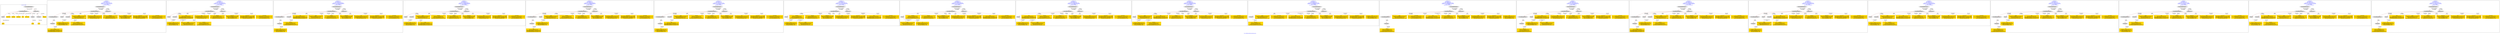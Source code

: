 digraph n0 {
fontcolor="blue"
remincross="true"
label="s14-s-california-african-american.json"
subgraph cluster_0 {
label="1-correct model"
n2[style="filled",color="white",fillcolor="lightgray",label="CulturalHeritageObject1"];
n3[style="filled",color="white",fillcolor="lightgray",label="Person1"];
n4[shape="plaintext",style="filled",fillcolor="gold",label="dimensions"];
n5[shape="plaintext",style="filled",fillcolor="gold",label="technique"];
n6[shape="plaintext",style="filled",fillcolor="gold",label="provenance"];
n7[shape="plaintext",style="filled",fillcolor="gold",label="title"];
n8[shape="plaintext",style="filled",fillcolor="gold",label="accessionId"];
n9[style="filled",color="white",fillcolor="lightgray",label="Concept1"];
n10[style="filled",color="white",fillcolor="lightgray",label="Document1"];
n11[shape="plaintext",style="filled",fillcolor="gold",label="artist"];
n12[style="filled",color="white",fillcolor="lightgray",label="EuropeanaAggregation1"];
n13[style="filled",color="white",fillcolor="lightgray",label="WebResource1"];
n14[shape="plaintext",style="filled",fillcolor="gold",label="imageUrl"];
n15[shape="plaintext",style="filled",fillcolor="gold",label="type"];
n16[shape="plaintext",style="filled",fillcolor="gold",label="url"];
}
subgraph cluster_1 {
label="candidate 0\nlink coherence:1.0\nnode coherence:1.0\nconfidence:0.5793728178472578\nmapping score:0.60053168002316\ncost:14.99991\n-precision:0.47-recall:0.5"
n18[style="filled",color="white",fillcolor="lightgray",label="CulturalHeritageObject1"];
n19[style="filled",color="white",fillcolor="lightgray",label="CulturalHeritageObject2"];
n20[style="filled",color="white",fillcolor="lightgray",label="Person1"];
n21[style="filled",color="white",fillcolor="lightgray",label="Document1"];
n22[style="filled",color="white",fillcolor="lightgray",label="Document2"];
n23[style="filled",color="white",fillcolor="lightgray",label="EuropeanaAggregation1"];
n24[style="filled",color="white",fillcolor="lightgray",label="WebResource1"];
n25[shape="plaintext",style="filled",fillcolor="gold",label="type\n[Document,classLink,0.35]\n[CulturalHeritageObject,rightsHolder,0.31]\n[CulturalHeritageObject,provenance,0.219]\n[CulturalHeritageObject,description,0.12]"];
n26[shape="plaintext",style="filled",fillcolor="gold",label="artist\n[CulturalHeritageObject,provenance,0.33]\n[Person,nameOfThePerson,0.314]\n[Document,classLink,0.191]\n[CulturalHeritageObject,description,0.165]"];
n27[shape="plaintext",style="filled",fillcolor="gold",label="url\n[WebResource,classLink,0.45]\n[CulturalHeritageObject,extent,0.307]\n[Person,dateOfBirth,0.134]\n[Document,classLink,0.108]"];
n28[shape="plaintext",style="filled",fillcolor="gold",label="title\n[CulturalHeritageObject,description,0.415]\n[CulturalHeritageObject,title,0.251]\n[CulturalHeritageObject,provenance,0.19]\n[Document,classLink,0.144]"];
n29[shape="plaintext",style="filled",fillcolor="gold",label="technique\n[CulturalHeritageObject,medium,0.791]\n[Concept,prefLabel,0.101]\n[CulturalHeritageObject,description,0.087]\n[WebResource,classLink,0.021]"];
n30[shape="plaintext",style="filled",fillcolor="gold",label="dimensions\n[CulturalHeritageObject,extent,0.888]\n[Person,nameOfThePerson,0.06]\n[Person,dateOfBirth,0.028]\n[Person,dateOfDeath,0.024]"];
n31[shape="plaintext",style="filled",fillcolor="gold",label="accessionId\n[WebResource,classLink,0.957]\n[CulturalHeritageObject,accessionNumber,0.038]\n[Document,classLink,0.004]\n[Person,nameOfThePerson,0.002]"];
n32[shape="plaintext",style="filled",fillcolor="gold",label="provenance\n[CulturalHeritageObject,provenance,0.869]\n[CulturalHeritageObject,description,0.073]\n[CulturalHeritageObject,rightsHolder,0.034]\n[Document,classLink,0.024]"];
n33[shape="plaintext",style="filled",fillcolor="gold",label="imageUrl\n[WebResource,classLink,0.511]\n[Document,classLink,0.481]\n[Person,nameOfThePerson,0.004]\n[CulturalHeritageObject,description,0.004]"];
}
subgraph cluster_2 {
label="candidate 1\nlink coherence:1.0\nnode coherence:1.0\nconfidence:0.563072820407967\nmapping score:0.6136168660619149\ncost:12.99992\n-precision:0.62-recall:0.57"
n35[style="filled",color="white",fillcolor="lightgray",label="CulturalHeritageObject1"];
n36[style="filled",color="white",fillcolor="lightgray",label="Person1"];
n37[style="filled",color="white",fillcolor="lightgray",label="Document1"];
n38[style="filled",color="white",fillcolor="lightgray",label="EuropeanaAggregation1"];
n39[style="filled",color="white",fillcolor="lightgray",label="WebResource1"];
n40[shape="plaintext",style="filled",fillcolor="gold",label="type\n[Document,classLink,0.35]\n[CulturalHeritageObject,rightsHolder,0.31]\n[CulturalHeritageObject,provenance,0.219]\n[CulturalHeritageObject,description,0.12]"];
n41[shape="plaintext",style="filled",fillcolor="gold",label="url\n[WebResource,classLink,0.45]\n[CulturalHeritageObject,extent,0.307]\n[Person,dateOfBirth,0.134]\n[Document,classLink,0.108]"];
n42[shape="plaintext",style="filled",fillcolor="gold",label="title\n[CulturalHeritageObject,description,0.415]\n[CulturalHeritageObject,title,0.251]\n[CulturalHeritageObject,provenance,0.19]\n[Document,classLink,0.144]"];
n43[shape="plaintext",style="filled",fillcolor="gold",label="technique\n[CulturalHeritageObject,medium,0.791]\n[Concept,prefLabel,0.101]\n[CulturalHeritageObject,description,0.087]\n[WebResource,classLink,0.021]"];
n44[shape="plaintext",style="filled",fillcolor="gold",label="dimensions\n[CulturalHeritageObject,extent,0.888]\n[Person,nameOfThePerson,0.06]\n[Person,dateOfBirth,0.028]\n[Person,dateOfDeath,0.024]"];
n45[shape="plaintext",style="filled",fillcolor="gold",label="artist\n[CulturalHeritageObject,provenance,0.33]\n[Person,nameOfThePerson,0.314]\n[Document,classLink,0.191]\n[CulturalHeritageObject,description,0.165]"];
n46[shape="plaintext",style="filled",fillcolor="gold",label="accessionId\n[WebResource,classLink,0.957]\n[CulturalHeritageObject,accessionNumber,0.038]\n[Document,classLink,0.004]\n[Person,nameOfThePerson,0.002]"];
n47[shape="plaintext",style="filled",fillcolor="gold",label="provenance\n[CulturalHeritageObject,provenance,0.869]\n[CulturalHeritageObject,description,0.073]\n[CulturalHeritageObject,rightsHolder,0.034]\n[Document,classLink,0.024]"];
n48[shape="plaintext",style="filled",fillcolor="gold",label="imageUrl\n[WebResource,classLink,0.511]\n[Document,classLink,0.481]\n[Person,nameOfThePerson,0.004]\n[CulturalHeritageObject,description,0.004]"];
}
subgraph cluster_3 {
label="candidate 10\nlink coherence:1.0\nnode coherence:1.0\nconfidence:0.5253932238286853\nmapping score:0.6010570005354876\ncost:13.99995\n-precision:0.5-recall:0.5"
n50[style="filled",color="white",fillcolor="lightgray",label="CulturalHeritageObject1"];
n51[style="filled",color="white",fillcolor="lightgray",label="CulturalHeritageObject2"];
n52[style="filled",color="white",fillcolor="lightgray",label="Document1"];
n53[style="filled",color="white",fillcolor="lightgray",label="Document2"];
n54[style="filled",color="white",fillcolor="lightgray",label="EuropeanaAggregation1"];
n55[style="filled",color="white",fillcolor="lightgray",label="WebResource1"];
n56[shape="plaintext",style="filled",fillcolor="gold",label="url\n[WebResource,classLink,0.45]\n[CulturalHeritageObject,extent,0.307]\n[Person,dateOfBirth,0.134]\n[Document,classLink,0.108]"];
n57[shape="plaintext",style="filled",fillcolor="gold",label="type\n[Document,classLink,0.35]\n[CulturalHeritageObject,rightsHolder,0.31]\n[CulturalHeritageObject,provenance,0.219]\n[CulturalHeritageObject,description,0.12]"];
n58[shape="plaintext",style="filled",fillcolor="gold",label="artist\n[CulturalHeritageObject,provenance,0.33]\n[Person,nameOfThePerson,0.314]\n[Document,classLink,0.191]\n[CulturalHeritageObject,description,0.165]"];
n59[shape="plaintext",style="filled",fillcolor="gold",label="technique\n[CulturalHeritageObject,medium,0.791]\n[Concept,prefLabel,0.101]\n[CulturalHeritageObject,description,0.087]\n[WebResource,classLink,0.021]"];
n60[shape="plaintext",style="filled",fillcolor="gold",label="dimensions\n[CulturalHeritageObject,extent,0.888]\n[Person,nameOfThePerson,0.06]\n[Person,dateOfBirth,0.028]\n[Person,dateOfDeath,0.024]"];
n61[shape="plaintext",style="filled",fillcolor="gold",label="title\n[CulturalHeritageObject,description,0.415]\n[CulturalHeritageObject,title,0.251]\n[CulturalHeritageObject,provenance,0.19]\n[Document,classLink,0.144]"];
n62[shape="plaintext",style="filled",fillcolor="gold",label="accessionId\n[WebResource,classLink,0.957]\n[CulturalHeritageObject,accessionNumber,0.038]\n[Document,classLink,0.004]\n[Person,nameOfThePerson,0.002]"];
n63[shape="plaintext",style="filled",fillcolor="gold",label="provenance\n[CulturalHeritageObject,provenance,0.869]\n[CulturalHeritageObject,description,0.073]\n[CulturalHeritageObject,rightsHolder,0.034]\n[Document,classLink,0.024]"];
n64[shape="plaintext",style="filled",fillcolor="gold",label="imageUrl\n[WebResource,classLink,0.511]\n[Document,classLink,0.481]\n[Person,nameOfThePerson,0.004]\n[CulturalHeritageObject,description,0.004]"];
}
subgraph cluster_4 {
label="candidate 11\nlink coherence:1.0\nnode coherence:1.0\nconfidence:0.5080684319384373\nmapping score:0.595282069905405\ncost:12.99992\n-precision:0.62-recall:0.57"
n66[style="filled",color="white",fillcolor="lightgray",label="CulturalHeritageObject1"];
n67[style="filled",color="white",fillcolor="lightgray",label="Person1"];
n68[style="filled",color="white",fillcolor="lightgray",label="Document1"];
n69[style="filled",color="white",fillcolor="lightgray",label="EuropeanaAggregation1"];
n70[style="filled",color="white",fillcolor="lightgray",label="WebResource1"];
n71[shape="plaintext",style="filled",fillcolor="gold",label="artist\n[CulturalHeritageObject,provenance,0.33]\n[Person,nameOfThePerson,0.314]\n[Document,classLink,0.191]\n[CulturalHeritageObject,description,0.165]"];
n72[shape="plaintext",style="filled",fillcolor="gold",label="url\n[WebResource,classLink,0.45]\n[CulturalHeritageObject,extent,0.307]\n[Person,dateOfBirth,0.134]\n[Document,classLink,0.108]"];
n73[shape="plaintext",style="filled",fillcolor="gold",label="imageUrl\n[WebResource,classLink,0.511]\n[Document,classLink,0.481]\n[Person,nameOfThePerson,0.004]\n[CulturalHeritageObject,description,0.004]"];
n74[shape="plaintext",style="filled",fillcolor="gold",label="technique\n[CulturalHeritageObject,medium,0.791]\n[Concept,prefLabel,0.101]\n[CulturalHeritageObject,description,0.087]\n[WebResource,classLink,0.021]"];
n75[shape="plaintext",style="filled",fillcolor="gold",label="dimensions\n[CulturalHeritageObject,extent,0.888]\n[Person,nameOfThePerson,0.06]\n[Person,dateOfBirth,0.028]\n[Person,dateOfDeath,0.024]"];
n76[shape="plaintext",style="filled",fillcolor="gold",label="title\n[CulturalHeritageObject,description,0.415]\n[CulturalHeritageObject,title,0.251]\n[CulturalHeritageObject,provenance,0.19]\n[Document,classLink,0.144]"];
n77[shape="plaintext",style="filled",fillcolor="gold",label="accessionId\n[WebResource,classLink,0.957]\n[CulturalHeritageObject,accessionNumber,0.038]\n[Document,classLink,0.004]\n[Person,nameOfThePerson,0.002]"];
n78[shape="plaintext",style="filled",fillcolor="gold",label="provenance\n[CulturalHeritageObject,provenance,0.869]\n[CulturalHeritageObject,description,0.073]\n[CulturalHeritageObject,rightsHolder,0.034]\n[Document,classLink,0.024]"];
n79[shape="plaintext",style="filled",fillcolor="gold",label="type\n[Document,classLink,0.35]\n[CulturalHeritageObject,rightsHolder,0.31]\n[CulturalHeritageObject,provenance,0.219]\n[CulturalHeritageObject,description,0.12]"];
}
subgraph cluster_5 {
label="candidate 12\nlink coherence:1.0\nnode coherence:1.0\nconfidence:0.5080684319384373\nmapping score:0.595282069905405\ncost:13.99991\n-precision:0.5-recall:0.5"
n81[style="filled",color="white",fillcolor="lightgray",label="CulturalHeritageObject1"];
n82[style="filled",color="white",fillcolor="lightgray",label="CulturalHeritageObject2"];
n83[style="filled",color="white",fillcolor="lightgray",label="Person1"];
n84[style="filled",color="white",fillcolor="lightgray",label="Document2"];
n85[style="filled",color="white",fillcolor="lightgray",label="EuropeanaAggregation1"];
n86[style="filled",color="white",fillcolor="lightgray",label="WebResource1"];
n87[shape="plaintext",style="filled",fillcolor="gold",label="type\n[Document,classLink,0.35]\n[CulturalHeritageObject,rightsHolder,0.31]\n[CulturalHeritageObject,provenance,0.219]\n[CulturalHeritageObject,description,0.12]"];
n88[shape="plaintext",style="filled",fillcolor="gold",label="artist\n[CulturalHeritageObject,provenance,0.33]\n[Person,nameOfThePerson,0.314]\n[Document,classLink,0.191]\n[CulturalHeritageObject,description,0.165]"];
n89[shape="plaintext",style="filled",fillcolor="gold",label="url\n[WebResource,classLink,0.45]\n[CulturalHeritageObject,extent,0.307]\n[Person,dateOfBirth,0.134]\n[Document,classLink,0.108]"];
n90[shape="plaintext",style="filled",fillcolor="gold",label="imageUrl\n[WebResource,classLink,0.511]\n[Document,classLink,0.481]\n[Person,nameOfThePerson,0.004]\n[CulturalHeritageObject,description,0.004]"];
n91[shape="plaintext",style="filled",fillcolor="gold",label="technique\n[CulturalHeritageObject,medium,0.791]\n[Concept,prefLabel,0.101]\n[CulturalHeritageObject,description,0.087]\n[WebResource,classLink,0.021]"];
n92[shape="plaintext",style="filled",fillcolor="gold",label="dimensions\n[CulturalHeritageObject,extent,0.888]\n[Person,nameOfThePerson,0.06]\n[Person,dateOfBirth,0.028]\n[Person,dateOfDeath,0.024]"];
n93[shape="plaintext",style="filled",fillcolor="gold",label="title\n[CulturalHeritageObject,description,0.415]\n[CulturalHeritageObject,title,0.251]\n[CulturalHeritageObject,provenance,0.19]\n[Document,classLink,0.144]"];
n94[shape="plaintext",style="filled",fillcolor="gold",label="accessionId\n[WebResource,classLink,0.957]\n[CulturalHeritageObject,accessionNumber,0.038]\n[Document,classLink,0.004]\n[Person,nameOfThePerson,0.002]"];
n95[shape="plaintext",style="filled",fillcolor="gold",label="provenance\n[CulturalHeritageObject,provenance,0.869]\n[CulturalHeritageObject,description,0.073]\n[CulturalHeritageObject,rightsHolder,0.034]\n[Document,classLink,0.024]"];
}
subgraph cluster_6 {
label="candidate 13\nlink coherence:1.0\nnode coherence:1.0\nconfidence:0.5052341601711811\nmapping score:0.5943373126496528\ncost:13.99995\n-precision:0.5-recall:0.5"
n97[style="filled",color="white",fillcolor="lightgray",label="CulturalHeritageObject1"];
n98[style="filled",color="white",fillcolor="lightgray",label="CulturalHeritageObject2"];
n99[style="filled",color="white",fillcolor="lightgray",label="Document1"];
n100[style="filled",color="white",fillcolor="lightgray",label="Document2"];
n101[style="filled",color="white",fillcolor="lightgray",label="EuropeanaAggregation1"];
n102[style="filled",color="white",fillcolor="lightgray",label="WebResource1"];
n103[shape="plaintext",style="filled",fillcolor="gold",label="url\n[WebResource,classLink,0.45]\n[CulturalHeritageObject,extent,0.307]\n[Person,dateOfBirth,0.134]\n[Document,classLink,0.108]"];
n104[shape="plaintext",style="filled",fillcolor="gold",label="artist\n[CulturalHeritageObject,provenance,0.33]\n[Person,nameOfThePerson,0.314]\n[Document,classLink,0.191]\n[CulturalHeritageObject,description,0.165]"];
n105[shape="plaintext",style="filled",fillcolor="gold",label="imageUrl\n[WebResource,classLink,0.511]\n[Document,classLink,0.481]\n[Person,nameOfThePerson,0.004]\n[CulturalHeritageObject,description,0.004]"];
n106[shape="plaintext",style="filled",fillcolor="gold",label="technique\n[CulturalHeritageObject,medium,0.791]\n[Concept,prefLabel,0.101]\n[CulturalHeritageObject,description,0.087]\n[WebResource,classLink,0.021]"];
n107[shape="plaintext",style="filled",fillcolor="gold",label="dimensions\n[CulturalHeritageObject,extent,0.888]\n[Person,nameOfThePerson,0.06]\n[Person,dateOfBirth,0.028]\n[Person,dateOfDeath,0.024]"];
n108[shape="plaintext",style="filled",fillcolor="gold",label="title\n[CulturalHeritageObject,description,0.415]\n[CulturalHeritageObject,title,0.251]\n[CulturalHeritageObject,provenance,0.19]\n[Document,classLink,0.144]"];
n109[shape="plaintext",style="filled",fillcolor="gold",label="accessionId\n[WebResource,classLink,0.957]\n[CulturalHeritageObject,accessionNumber,0.038]\n[Document,classLink,0.004]\n[Person,nameOfThePerson,0.002]"];
n110[shape="plaintext",style="filled",fillcolor="gold",label="provenance\n[CulturalHeritageObject,provenance,0.869]\n[CulturalHeritageObject,description,0.073]\n[CulturalHeritageObject,rightsHolder,0.034]\n[Document,classLink,0.024]"];
n111[shape="plaintext",style="filled",fillcolor="gold",label="type\n[Document,classLink,0.35]\n[CulturalHeritageObject,rightsHolder,0.31]\n[CulturalHeritageObject,provenance,0.219]\n[CulturalHeritageObject,description,0.12]"];
}
subgraph cluster_7 {
label="candidate 14\nlink coherence:1.0\nnode coherence:1.0\nconfidence:0.5018961435848949\nmapping score:0.6117431589727428\ncost:11.99992\n-precision:0.67-recall:0.57"
n113[style="filled",color="white",fillcolor="lightgray",label="CulturalHeritageObject1"];
n114[style="filled",color="white",fillcolor="lightgray",label="Person1"];
n115[style="filled",color="white",fillcolor="lightgray",label="EuropeanaAggregation1"];
n116[style="filled",color="white",fillcolor="lightgray",label="WebResource1"];
n117[shape="plaintext",style="filled",fillcolor="gold",label="url\n[WebResource,classLink,0.45]\n[CulturalHeritageObject,extent,0.307]\n[Person,dateOfBirth,0.134]\n[Document,classLink,0.108]"];
n118[shape="plaintext",style="filled",fillcolor="gold",label="imageUrl\n[WebResource,classLink,0.511]\n[Document,classLink,0.481]\n[Person,nameOfThePerson,0.004]\n[CulturalHeritageObject,description,0.004]"];
n119[shape="plaintext",style="filled",fillcolor="gold",label="technique\n[CulturalHeritageObject,medium,0.791]\n[Concept,prefLabel,0.101]\n[CulturalHeritageObject,description,0.087]\n[WebResource,classLink,0.021]"];
n120[shape="plaintext",style="filled",fillcolor="gold",label="dimensions\n[CulturalHeritageObject,extent,0.888]\n[Person,nameOfThePerson,0.06]\n[Person,dateOfBirth,0.028]\n[Person,dateOfDeath,0.024]"];
n121[shape="plaintext",style="filled",fillcolor="gold",label="title\n[CulturalHeritageObject,description,0.415]\n[CulturalHeritageObject,title,0.251]\n[CulturalHeritageObject,provenance,0.19]\n[Document,classLink,0.144]"];
n122[shape="plaintext",style="filled",fillcolor="gold",label="artist\n[CulturalHeritageObject,provenance,0.33]\n[Person,nameOfThePerson,0.314]\n[Document,classLink,0.191]\n[CulturalHeritageObject,description,0.165]"];
n123[shape="plaintext",style="filled",fillcolor="gold",label="accessionId\n[WebResource,classLink,0.957]\n[CulturalHeritageObject,accessionNumber,0.038]\n[Document,classLink,0.004]\n[Person,nameOfThePerson,0.002]"];
n124[shape="plaintext",style="filled",fillcolor="gold",label="provenance\n[CulturalHeritageObject,provenance,0.869]\n[CulturalHeritageObject,description,0.073]\n[CulturalHeritageObject,rightsHolder,0.034]\n[Document,classLink,0.024]"];
n125[shape="plaintext",style="filled",fillcolor="gold",label="type\n[Document,classLink,0.35]\n[CulturalHeritageObject,rightsHolder,0.31]\n[CulturalHeritageObject,provenance,0.219]\n[CulturalHeritageObject,description,0.12]"];
}
subgraph cluster_8 {
label="candidate 15\nlink coherence:1.0\nnode coherence:1.0\nconfidence:0.5018961435848949\nmapping score:0.6117431589727428\ncost:11.99996\n-precision:0.58-recall:0.5"
n127[style="filled",color="white",fillcolor="lightgray",label="CulturalHeritageObject1"];
n128[style="filled",color="white",fillcolor="lightgray",label="Person2"];
n129[style="filled",color="white",fillcolor="lightgray",label="EuropeanaAggregation1"];
n130[style="filled",color="white",fillcolor="lightgray",label="WebResource1"];
n131[shape="plaintext",style="filled",fillcolor="gold",label="imageUrl\n[WebResource,classLink,0.511]\n[Document,classLink,0.481]\n[Person,nameOfThePerson,0.004]\n[CulturalHeritageObject,description,0.004]"];
n132[shape="plaintext",style="filled",fillcolor="gold",label="technique\n[CulturalHeritageObject,medium,0.791]\n[Concept,prefLabel,0.101]\n[CulturalHeritageObject,description,0.087]\n[WebResource,classLink,0.021]"];
n133[shape="plaintext",style="filled",fillcolor="gold",label="artist\n[CulturalHeritageObject,provenance,0.33]\n[Person,nameOfThePerson,0.314]\n[Document,classLink,0.191]\n[CulturalHeritageObject,description,0.165]"];
n134[shape="plaintext",style="filled",fillcolor="gold",label="dimensions\n[CulturalHeritageObject,extent,0.888]\n[Person,nameOfThePerson,0.06]\n[Person,dateOfBirth,0.028]\n[Person,dateOfDeath,0.024]"];
n135[shape="plaintext",style="filled",fillcolor="gold",label="title\n[CulturalHeritageObject,description,0.415]\n[CulturalHeritageObject,title,0.251]\n[CulturalHeritageObject,provenance,0.19]\n[Document,classLink,0.144]"];
n136[shape="plaintext",style="filled",fillcolor="gold",label="accessionId\n[WebResource,classLink,0.957]\n[CulturalHeritageObject,accessionNumber,0.038]\n[Document,classLink,0.004]\n[Person,nameOfThePerson,0.002]"];
n137[shape="plaintext",style="filled",fillcolor="gold",label="provenance\n[CulturalHeritageObject,provenance,0.869]\n[CulturalHeritageObject,description,0.073]\n[CulturalHeritageObject,rightsHolder,0.034]\n[Document,classLink,0.024]"];
n138[shape="plaintext",style="filled",fillcolor="gold",label="url\n[WebResource,classLink,0.45]\n[CulturalHeritageObject,extent,0.307]\n[Person,dateOfBirth,0.134]\n[Document,classLink,0.108]"];
n139[shape="plaintext",style="filled",fillcolor="gold",label="type\n[Document,classLink,0.35]\n[CulturalHeritageObject,rightsHolder,0.31]\n[CulturalHeritageObject,provenance,0.219]\n[CulturalHeritageObject,description,0.12]"];
}
subgraph cluster_9 {
label="candidate 16\nlink coherence:1.0\nnode coherence:1.0\nconfidence:0.49176843449914653\nmapping score:0.6083672559441599\ncost:11.99992\n-precision:0.67-recall:0.57"
n141[style="filled",color="white",fillcolor="lightgray",label="CulturalHeritageObject1"];
n142[style="filled",color="white",fillcolor="lightgray",label="Person1"];
n143[style="filled",color="white",fillcolor="lightgray",label="EuropeanaAggregation1"];
n144[style="filled",color="white",fillcolor="lightgray",label="WebResource1"];
n145[shape="plaintext",style="filled",fillcolor="gold",label="type\n[Document,classLink,0.35]\n[CulturalHeritageObject,rightsHolder,0.31]\n[CulturalHeritageObject,provenance,0.219]\n[CulturalHeritageObject,description,0.12]"];
n146[shape="plaintext",style="filled",fillcolor="gold",label="url\n[WebResource,classLink,0.45]\n[CulturalHeritageObject,extent,0.307]\n[Person,dateOfBirth,0.134]\n[Document,classLink,0.108]"];
n147[shape="plaintext",style="filled",fillcolor="gold",label="imageUrl\n[WebResource,classLink,0.511]\n[Document,classLink,0.481]\n[Person,nameOfThePerson,0.004]\n[CulturalHeritageObject,description,0.004]"];
n148[shape="plaintext",style="filled",fillcolor="gold",label="technique\n[CulturalHeritageObject,medium,0.791]\n[Concept,prefLabel,0.101]\n[CulturalHeritageObject,description,0.087]\n[WebResource,classLink,0.021]"];
n149[shape="plaintext",style="filled",fillcolor="gold",label="dimensions\n[CulturalHeritageObject,extent,0.888]\n[Person,nameOfThePerson,0.06]\n[Person,dateOfBirth,0.028]\n[Person,dateOfDeath,0.024]"];
n150[shape="plaintext",style="filled",fillcolor="gold",label="title\n[CulturalHeritageObject,description,0.415]\n[CulturalHeritageObject,title,0.251]\n[CulturalHeritageObject,provenance,0.19]\n[Document,classLink,0.144]"];
n151[shape="plaintext",style="filled",fillcolor="gold",label="artist\n[CulturalHeritageObject,provenance,0.33]\n[Person,nameOfThePerson,0.314]\n[Document,classLink,0.191]\n[CulturalHeritageObject,description,0.165]"];
n152[shape="plaintext",style="filled",fillcolor="gold",label="accessionId\n[WebResource,classLink,0.957]\n[CulturalHeritageObject,accessionNumber,0.038]\n[Document,classLink,0.004]\n[Person,nameOfThePerson,0.002]"];
n153[shape="plaintext",style="filled",fillcolor="gold",label="provenance\n[CulturalHeritageObject,provenance,0.869]\n[CulturalHeritageObject,description,0.073]\n[CulturalHeritageObject,rightsHolder,0.034]\n[Document,classLink,0.024]"];
}
subgraph cluster_10 {
label="candidate 17\nlink coherence:1.0\nnode coherence:1.0\nconfidence:0.48256067805931185\nmapping score:0.6052980037975484\ncost:11.99992\n-precision:0.58-recall:0.5"
n155[style="filled",color="white",fillcolor="lightgray",label="CulturalHeritageObject1"];
n156[style="filled",color="white",fillcolor="lightgray",label="Person1"];
n157[style="filled",color="white",fillcolor="lightgray",label="EuropeanaAggregation1"];
n158[style="filled",color="white",fillcolor="lightgray",label="WebResource1"];
n159[shape="plaintext",style="filled",fillcolor="gold",label="artist\n[CulturalHeritageObject,provenance,0.33]\n[Person,nameOfThePerson,0.314]\n[Document,classLink,0.191]\n[CulturalHeritageObject,description,0.165]"];
n160[shape="plaintext",style="filled",fillcolor="gold",label="url\n[WebResource,classLink,0.45]\n[CulturalHeritageObject,extent,0.307]\n[Person,dateOfBirth,0.134]\n[Document,classLink,0.108]"];
n161[shape="plaintext",style="filled",fillcolor="gold",label="type\n[Document,classLink,0.35]\n[CulturalHeritageObject,rightsHolder,0.31]\n[CulturalHeritageObject,provenance,0.219]\n[CulturalHeritageObject,description,0.12]"];
n162[shape="plaintext",style="filled",fillcolor="gold",label="technique\n[CulturalHeritageObject,medium,0.791]\n[Concept,prefLabel,0.101]\n[CulturalHeritageObject,description,0.087]\n[WebResource,classLink,0.021]"];
n163[shape="plaintext",style="filled",fillcolor="gold",label="dimensions\n[CulturalHeritageObject,extent,0.888]\n[Person,nameOfThePerson,0.06]\n[Person,dateOfBirth,0.028]\n[Person,dateOfDeath,0.024]"];
n164[shape="plaintext",style="filled",fillcolor="gold",label="imageUrl\n[WebResource,classLink,0.511]\n[Document,classLink,0.481]\n[Person,nameOfThePerson,0.004]\n[CulturalHeritageObject,description,0.004]"];
n165[shape="plaintext",style="filled",fillcolor="gold",label="title\n[CulturalHeritageObject,description,0.415]\n[CulturalHeritageObject,title,0.251]\n[CulturalHeritageObject,provenance,0.19]\n[Document,classLink,0.144]"];
n166[shape="plaintext",style="filled",fillcolor="gold",label="accessionId\n[WebResource,classLink,0.957]\n[CulturalHeritageObject,accessionNumber,0.038]\n[Document,classLink,0.004]\n[Person,nameOfThePerson,0.002]"];
n167[shape="plaintext",style="filled",fillcolor="gold",label="provenance\n[CulturalHeritageObject,provenance,0.869]\n[CulturalHeritageObject,description,0.073]\n[CulturalHeritageObject,rightsHolder,0.034]\n[Document,classLink,0.024]"];
}
subgraph cluster_11 {
label="candidate 18\nlink coherence:1.0\nnode coherence:1.0\nconfidence:0.46860609393702046\nmapping score:0.6006464757567845\ncost:11.99996\n-precision:0.67-recall:0.57"
n169[style="filled",color="white",fillcolor="lightgray",label="CulturalHeritageObject1"];
n170[style="filled",color="white",fillcolor="lightgray",label="Document1"];
n171[style="filled",color="white",fillcolor="lightgray",label="EuropeanaAggregation1"];
n172[style="filled",color="white",fillcolor="lightgray",label="WebResource1"];
n173[shape="plaintext",style="filled",fillcolor="gold",label="artist\n[CulturalHeritageObject,provenance,0.33]\n[Person,nameOfThePerson,0.314]\n[Document,classLink,0.191]\n[CulturalHeritageObject,description,0.165]"];
n174[shape="plaintext",style="filled",fillcolor="gold",label="accessionId\n[WebResource,classLink,0.957]\n[CulturalHeritageObject,accessionNumber,0.038]\n[Document,classLink,0.004]\n[Person,nameOfThePerson,0.002]"];
n175[shape="plaintext",style="filled",fillcolor="gold",label="type\n[Document,classLink,0.35]\n[CulturalHeritageObject,rightsHolder,0.31]\n[CulturalHeritageObject,provenance,0.219]\n[CulturalHeritageObject,description,0.12]"];
n176[shape="plaintext",style="filled",fillcolor="gold",label="technique\n[CulturalHeritageObject,medium,0.791]\n[Concept,prefLabel,0.101]\n[CulturalHeritageObject,description,0.087]\n[WebResource,classLink,0.021]"];
n177[shape="plaintext",style="filled",fillcolor="gold",label="dimensions\n[CulturalHeritageObject,extent,0.888]\n[Person,nameOfThePerson,0.06]\n[Person,dateOfBirth,0.028]\n[Person,dateOfDeath,0.024]"];
n178[shape="plaintext",style="filled",fillcolor="gold",label="title\n[CulturalHeritageObject,description,0.415]\n[CulturalHeritageObject,title,0.251]\n[CulturalHeritageObject,provenance,0.19]\n[Document,classLink,0.144]"];
n179[shape="plaintext",style="filled",fillcolor="gold",label="url\n[WebResource,classLink,0.45]\n[CulturalHeritageObject,extent,0.307]\n[Person,dateOfBirth,0.134]\n[Document,classLink,0.108]"];
n180[shape="plaintext",style="filled",fillcolor="gold",label="provenance\n[CulturalHeritageObject,provenance,0.869]\n[CulturalHeritageObject,description,0.073]\n[CulturalHeritageObject,rightsHolder,0.034]\n[Document,classLink,0.024]"];
n181[shape="plaintext",style="filled",fillcolor="gold",label="imageUrl\n[WebResource,classLink,0.511]\n[Document,classLink,0.481]\n[Person,nameOfThePerson,0.004]\n[CulturalHeritageObject,description,0.004]"];
}
subgraph cluster_12 {
label="candidate 19\nlink coherence:1.0\nnode coherence:1.0\nconfidence:0.46860609393702046\nmapping score:0.6006464757567845\ncost:12.99995\n-precision:0.54-recall:0.5"
n183[style="filled",color="white",fillcolor="lightgray",label="CulturalHeritageObject1"];
n184[style="filled",color="white",fillcolor="lightgray",label="CulturalHeritageObject2"];
n185[style="filled",color="white",fillcolor="lightgray",label="Document2"];
n186[style="filled",color="white",fillcolor="lightgray",label="EuropeanaAggregation1"];
n187[style="filled",color="white",fillcolor="lightgray",label="WebResource1"];
n188[shape="plaintext",style="filled",fillcolor="gold",label="imageUrl\n[WebResource,classLink,0.511]\n[Document,classLink,0.481]\n[Person,nameOfThePerson,0.004]\n[CulturalHeritageObject,description,0.004]"];
n189[shape="plaintext",style="filled",fillcolor="gold",label="artist\n[CulturalHeritageObject,provenance,0.33]\n[Person,nameOfThePerson,0.314]\n[Document,classLink,0.191]\n[CulturalHeritageObject,description,0.165]"];
n190[shape="plaintext",style="filled",fillcolor="gold",label="accessionId\n[WebResource,classLink,0.957]\n[CulturalHeritageObject,accessionNumber,0.038]\n[Document,classLink,0.004]\n[Person,nameOfThePerson,0.002]"];
n191[shape="plaintext",style="filled",fillcolor="gold",label="type\n[Document,classLink,0.35]\n[CulturalHeritageObject,rightsHolder,0.31]\n[CulturalHeritageObject,provenance,0.219]\n[CulturalHeritageObject,description,0.12]"];
n192[shape="plaintext",style="filled",fillcolor="gold",label="technique\n[CulturalHeritageObject,medium,0.791]\n[Concept,prefLabel,0.101]\n[CulturalHeritageObject,description,0.087]\n[WebResource,classLink,0.021]"];
n193[shape="plaintext",style="filled",fillcolor="gold",label="dimensions\n[CulturalHeritageObject,extent,0.888]\n[Person,nameOfThePerson,0.06]\n[Person,dateOfBirth,0.028]\n[Person,dateOfDeath,0.024]"];
n194[shape="plaintext",style="filled",fillcolor="gold",label="title\n[CulturalHeritageObject,description,0.415]\n[CulturalHeritageObject,title,0.251]\n[CulturalHeritageObject,provenance,0.19]\n[Document,classLink,0.144]"];
n195[shape="plaintext",style="filled",fillcolor="gold",label="url\n[WebResource,classLink,0.45]\n[CulturalHeritageObject,extent,0.307]\n[Person,dateOfBirth,0.134]\n[Document,classLink,0.108]"];
n196[shape="plaintext",style="filled",fillcolor="gold",label="provenance\n[CulturalHeritageObject,provenance,0.869]\n[CulturalHeritageObject,description,0.073]\n[CulturalHeritageObject,rightsHolder,0.034]\n[Document,classLink,0.024]"];
}
subgraph cluster_13 {
label="candidate 2\nlink coherence:1.0\nnode coherence:1.0\nconfidence:0.563072820407967\nmapping score:0.6136168660619149\ncost:13.99991\n-precision:0.5-recall:0.5"
n198[style="filled",color="white",fillcolor="lightgray",label="CulturalHeritageObject1"];
n199[style="filled",color="white",fillcolor="lightgray",label="CulturalHeritageObject2"];
n200[style="filled",color="white",fillcolor="lightgray",label="Person1"];
n201[style="filled",color="white",fillcolor="lightgray",label="Document2"];
n202[style="filled",color="white",fillcolor="lightgray",label="EuropeanaAggregation1"];
n203[style="filled",color="white",fillcolor="lightgray",label="WebResource1"];
n204[shape="plaintext",style="filled",fillcolor="gold",label="imageUrl\n[WebResource,classLink,0.511]\n[Document,classLink,0.481]\n[Person,nameOfThePerson,0.004]\n[CulturalHeritageObject,description,0.004]"];
n205[shape="plaintext",style="filled",fillcolor="gold",label="type\n[Document,classLink,0.35]\n[CulturalHeritageObject,rightsHolder,0.31]\n[CulturalHeritageObject,provenance,0.219]\n[CulturalHeritageObject,description,0.12]"];
n206[shape="plaintext",style="filled",fillcolor="gold",label="url\n[WebResource,classLink,0.45]\n[CulturalHeritageObject,extent,0.307]\n[Person,dateOfBirth,0.134]\n[Document,classLink,0.108]"];
n207[shape="plaintext",style="filled",fillcolor="gold",label="title\n[CulturalHeritageObject,description,0.415]\n[CulturalHeritageObject,title,0.251]\n[CulturalHeritageObject,provenance,0.19]\n[Document,classLink,0.144]"];
n208[shape="plaintext",style="filled",fillcolor="gold",label="technique\n[CulturalHeritageObject,medium,0.791]\n[Concept,prefLabel,0.101]\n[CulturalHeritageObject,description,0.087]\n[WebResource,classLink,0.021]"];
n209[shape="plaintext",style="filled",fillcolor="gold",label="dimensions\n[CulturalHeritageObject,extent,0.888]\n[Person,nameOfThePerson,0.06]\n[Person,dateOfBirth,0.028]\n[Person,dateOfDeath,0.024]"];
n210[shape="plaintext",style="filled",fillcolor="gold",label="artist\n[CulturalHeritageObject,provenance,0.33]\n[Person,nameOfThePerson,0.314]\n[Document,classLink,0.191]\n[CulturalHeritageObject,description,0.165]"];
n211[shape="plaintext",style="filled",fillcolor="gold",label="accessionId\n[WebResource,classLink,0.957]\n[CulturalHeritageObject,accessionNumber,0.038]\n[Document,classLink,0.004]\n[Person,nameOfThePerson,0.002]"];
n212[shape="plaintext",style="filled",fillcolor="gold",label="provenance\n[CulturalHeritageObject,provenance,0.869]\n[CulturalHeritageObject,description,0.073]\n[CulturalHeritageObject,rightsHolder,0.034]\n[Document,classLink,0.024]"];
}
subgraph cluster_14 {
label="candidate 3\nlink coherence:1.0\nnode coherence:1.0\nconfidence:0.5610800075425731\nmapping score:0.5944340765882652\ncost:14.99991\n-precision:0.53-recall:0.57"
n214[style="filled",color="white",fillcolor="lightgray",label="CulturalHeritageObject1"];
n215[style="filled",color="white",fillcolor="lightgray",label="CulturalHeritageObject2"];
n216[style="filled",color="white",fillcolor="lightgray",label="Person1"];
n217[style="filled",color="white",fillcolor="lightgray",label="Document1"];
n218[style="filled",color="white",fillcolor="lightgray",label="Document2"];
n219[style="filled",color="white",fillcolor="lightgray",label="EuropeanaAggregation1"];
n220[style="filled",color="white",fillcolor="lightgray",label="WebResource1"];
n221[shape="plaintext",style="filled",fillcolor="gold",label="type\n[Document,classLink,0.35]\n[CulturalHeritageObject,rightsHolder,0.31]\n[CulturalHeritageObject,provenance,0.219]\n[CulturalHeritageObject,description,0.12]"];
n222[shape="plaintext",style="filled",fillcolor="gold",label="artist\n[CulturalHeritageObject,provenance,0.33]\n[Person,nameOfThePerson,0.314]\n[Document,classLink,0.191]\n[CulturalHeritageObject,description,0.165]"];
n223[shape="plaintext",style="filled",fillcolor="gold",label="url\n[WebResource,classLink,0.45]\n[CulturalHeritageObject,extent,0.307]\n[Person,dateOfBirth,0.134]\n[Document,classLink,0.108]"];
n224[shape="plaintext",style="filled",fillcolor="gold",label="technique\n[CulturalHeritageObject,medium,0.791]\n[Concept,prefLabel,0.101]\n[CulturalHeritageObject,description,0.087]\n[WebResource,classLink,0.021]"];
n225[shape="plaintext",style="filled",fillcolor="gold",label="dimensions\n[CulturalHeritageObject,extent,0.888]\n[Person,nameOfThePerson,0.06]\n[Person,dateOfBirth,0.028]\n[Person,dateOfDeath,0.024]"];
n226[shape="plaintext",style="filled",fillcolor="gold",label="title\n[CulturalHeritageObject,description,0.415]\n[CulturalHeritageObject,title,0.251]\n[CulturalHeritageObject,provenance,0.19]\n[Document,classLink,0.144]"];
n227[shape="plaintext",style="filled",fillcolor="gold",label="accessionId\n[WebResource,classLink,0.957]\n[CulturalHeritageObject,accessionNumber,0.038]\n[Document,classLink,0.004]\n[Person,nameOfThePerson,0.002]"];
n228[shape="plaintext",style="filled",fillcolor="gold",label="provenance\n[CulturalHeritageObject,provenance,0.869]\n[CulturalHeritageObject,description,0.073]\n[CulturalHeritageObject,rightsHolder,0.034]\n[Document,classLink,0.024]"];
n229[shape="plaintext",style="filled",fillcolor="gold",label="imageUrl\n[WebResource,classLink,0.511]\n[Document,classLink,0.481]\n[Person,nameOfThePerson,0.004]\n[CulturalHeritageObject,description,0.004]"];
}
subgraph cluster_15 {
label="candidate 4\nlink coherence:1.0\nnode coherence:1.0\nconfidence:0.5602385486407108\nmapping score:0.5941535902876444\ncost:14.99991\n-precision:0.53-recall:0.57"
n231[style="filled",color="white",fillcolor="lightgray",label="CulturalHeritageObject1"];
n232[style="filled",color="white",fillcolor="lightgray",label="CulturalHeritageObject2"];
n233[style="filled",color="white",fillcolor="lightgray",label="Person1"];
n234[style="filled",color="white",fillcolor="lightgray",label="Document1"];
n235[style="filled",color="white",fillcolor="lightgray",label="Document2"];
n236[style="filled",color="white",fillcolor="lightgray",label="EuropeanaAggregation1"];
n237[style="filled",color="white",fillcolor="lightgray",label="WebResource1"];
n238[shape="plaintext",style="filled",fillcolor="gold",label="url\n[WebResource,classLink,0.45]\n[CulturalHeritageObject,extent,0.307]\n[Person,dateOfBirth,0.134]\n[Document,classLink,0.108]"];
n239[shape="plaintext",style="filled",fillcolor="gold",label="type\n[Document,classLink,0.35]\n[CulturalHeritageObject,rightsHolder,0.31]\n[CulturalHeritageObject,provenance,0.219]\n[CulturalHeritageObject,description,0.12]"];
n240[shape="plaintext",style="filled",fillcolor="gold",label="title\n[CulturalHeritageObject,description,0.415]\n[CulturalHeritageObject,title,0.251]\n[CulturalHeritageObject,provenance,0.19]\n[Document,classLink,0.144]"];
n241[shape="plaintext",style="filled",fillcolor="gold",label="technique\n[CulturalHeritageObject,medium,0.791]\n[Concept,prefLabel,0.101]\n[CulturalHeritageObject,description,0.087]\n[WebResource,classLink,0.021]"];
n242[shape="plaintext",style="filled",fillcolor="gold",label="dimensions\n[CulturalHeritageObject,extent,0.888]\n[Person,nameOfThePerson,0.06]\n[Person,dateOfBirth,0.028]\n[Person,dateOfDeath,0.024]"];
n243[shape="plaintext",style="filled",fillcolor="gold",label="artist\n[CulturalHeritageObject,provenance,0.33]\n[Person,nameOfThePerson,0.314]\n[Document,classLink,0.191]\n[CulturalHeritageObject,description,0.165]"];
n244[shape="plaintext",style="filled",fillcolor="gold",label="accessionId\n[WebResource,classLink,0.957]\n[CulturalHeritageObject,accessionNumber,0.038]\n[Document,classLink,0.004]\n[Person,nameOfThePerson,0.002]"];
n245[shape="plaintext",style="filled",fillcolor="gold",label="provenance\n[CulturalHeritageObject,provenance,0.869]\n[CulturalHeritageObject,description,0.073]\n[CulturalHeritageObject,rightsHolder,0.034]\n[Document,classLink,0.024]"];
n246[shape="plaintext",style="filled",fillcolor="gold",label="imageUrl\n[WebResource,classLink,0.511]\n[Document,classLink,0.481]\n[Person,nameOfThePerson,0.004]\n[CulturalHeritageObject,description,0.004]"];
}
subgraph cluster_16 {
label="candidate 5\nlink coherence:1.0\nnode coherence:1.0\nconfidence:0.5355610275422471\nmapping score:0.6044462684400083\ncost:12.99992\n-precision:0.62-recall:0.57"
n248[style="filled",color="white",fillcolor="lightgray",label="CulturalHeritageObject1"];
n249[style="filled",color="white",fillcolor="lightgray",label="Person1"];
n250[style="filled",color="white",fillcolor="lightgray",label="Document1"];
n251[style="filled",color="white",fillcolor="lightgray",label="EuropeanaAggregation1"];
n252[style="filled",color="white",fillcolor="lightgray",label="WebResource1"];
n253[shape="plaintext",style="filled",fillcolor="gold",label="artist\n[CulturalHeritageObject,provenance,0.33]\n[Person,nameOfThePerson,0.314]\n[Document,classLink,0.191]\n[CulturalHeritageObject,description,0.165]"];
n254[shape="plaintext",style="filled",fillcolor="gold",label="url\n[WebResource,classLink,0.45]\n[CulturalHeritageObject,extent,0.307]\n[Person,dateOfBirth,0.134]\n[Document,classLink,0.108]"];
n255[shape="plaintext",style="filled",fillcolor="gold",label="type\n[Document,classLink,0.35]\n[CulturalHeritageObject,rightsHolder,0.31]\n[CulturalHeritageObject,provenance,0.219]\n[CulturalHeritageObject,description,0.12]"];
n256[shape="plaintext",style="filled",fillcolor="gold",label="technique\n[CulturalHeritageObject,medium,0.791]\n[Concept,prefLabel,0.101]\n[CulturalHeritageObject,description,0.087]\n[WebResource,classLink,0.021]"];
n257[shape="plaintext",style="filled",fillcolor="gold",label="dimensions\n[CulturalHeritageObject,extent,0.888]\n[Person,nameOfThePerson,0.06]\n[Person,dateOfBirth,0.028]\n[Person,dateOfDeath,0.024]"];
n258[shape="plaintext",style="filled",fillcolor="gold",label="title\n[CulturalHeritageObject,description,0.415]\n[CulturalHeritageObject,title,0.251]\n[CulturalHeritageObject,provenance,0.19]\n[Document,classLink,0.144]"];
n259[shape="plaintext",style="filled",fillcolor="gold",label="accessionId\n[WebResource,classLink,0.957]\n[CulturalHeritageObject,accessionNumber,0.038]\n[Document,classLink,0.004]\n[Person,nameOfThePerson,0.002]"];
n260[shape="plaintext",style="filled",fillcolor="gold",label="provenance\n[CulturalHeritageObject,provenance,0.869]\n[CulturalHeritageObject,description,0.073]\n[CulturalHeritageObject,rightsHolder,0.034]\n[Document,classLink,0.024]"];
n261[shape="plaintext",style="filled",fillcolor="gold",label="imageUrl\n[WebResource,classLink,0.511]\n[Document,classLink,0.481]\n[Person,nameOfThePerson,0.004]\n[CulturalHeritageObject,description,0.004]"];
}
subgraph cluster_17 {
label="candidate 6\nlink coherence:1.0\nnode coherence:1.0\nconfidence:0.5355610275422471\nmapping score:0.6044462684400083\ncost:13.99991\n-precision:0.5-recall:0.5"
n263[style="filled",color="white",fillcolor="lightgray",label="CulturalHeritageObject1"];
n264[style="filled",color="white",fillcolor="lightgray",label="CulturalHeritageObject2"];
n265[style="filled",color="white",fillcolor="lightgray",label="Person1"];
n266[style="filled",color="white",fillcolor="lightgray",label="Document2"];
n267[style="filled",color="white",fillcolor="lightgray",label="EuropeanaAggregation1"];
n268[style="filled",color="white",fillcolor="lightgray",label="WebResource1"];
n269[shape="plaintext",style="filled",fillcolor="gold",label="imageUrl\n[WebResource,classLink,0.511]\n[Document,classLink,0.481]\n[Person,nameOfThePerson,0.004]\n[CulturalHeritageObject,description,0.004]"];
n270[shape="plaintext",style="filled",fillcolor="gold",label="artist\n[CulturalHeritageObject,provenance,0.33]\n[Person,nameOfThePerson,0.314]\n[Document,classLink,0.191]\n[CulturalHeritageObject,description,0.165]"];
n271[shape="plaintext",style="filled",fillcolor="gold",label="url\n[WebResource,classLink,0.45]\n[CulturalHeritageObject,extent,0.307]\n[Person,dateOfBirth,0.134]\n[Document,classLink,0.108]"];
n272[shape="plaintext",style="filled",fillcolor="gold",label="type\n[Document,classLink,0.35]\n[CulturalHeritageObject,rightsHolder,0.31]\n[CulturalHeritageObject,provenance,0.219]\n[CulturalHeritageObject,description,0.12]"];
n273[shape="plaintext",style="filled",fillcolor="gold",label="technique\n[CulturalHeritageObject,medium,0.791]\n[Concept,prefLabel,0.101]\n[CulturalHeritageObject,description,0.087]\n[WebResource,classLink,0.021]"];
n274[shape="plaintext",style="filled",fillcolor="gold",label="dimensions\n[CulturalHeritageObject,extent,0.888]\n[Person,nameOfThePerson,0.06]\n[Person,dateOfBirth,0.028]\n[Person,dateOfDeath,0.024]"];
n275[shape="plaintext",style="filled",fillcolor="gold",label="title\n[CulturalHeritageObject,description,0.415]\n[CulturalHeritageObject,title,0.251]\n[CulturalHeritageObject,provenance,0.19]\n[Document,classLink,0.144]"];
n276[shape="plaintext",style="filled",fillcolor="gold",label="accessionId\n[WebResource,classLink,0.957]\n[CulturalHeritageObject,accessionNumber,0.038]\n[Document,classLink,0.004]\n[Person,nameOfThePerson,0.002]"];
n277[shape="plaintext",style="filled",fillcolor="gold",label="provenance\n[CulturalHeritageObject,provenance,0.869]\n[CulturalHeritageObject,description,0.073]\n[CulturalHeritageObject,rightsHolder,0.034]\n[Document,classLink,0.024]"];
}
subgraph cluster_18 {
label="candidate 7\nlink coherence:1.0\nnode coherence:1.0\nconfidence:0.5327267557749908\nmapping score:0.6035015111842562\ncost:13.99995\n-precision:0.5-recall:0.5"
n279[style="filled",color="white",fillcolor="lightgray",label="CulturalHeritageObject1"];
n280[style="filled",color="white",fillcolor="lightgray",label="CulturalHeritageObject2"];
n281[style="filled",color="white",fillcolor="lightgray",label="Document1"];
n282[style="filled",color="white",fillcolor="lightgray",label="Document2"];
n283[style="filled",color="white",fillcolor="lightgray",label="EuropeanaAggregation1"];
n284[style="filled",color="white",fillcolor="lightgray",label="WebResource1"];
n285[shape="plaintext",style="filled",fillcolor="gold",label="url\n[WebResource,classLink,0.45]\n[CulturalHeritageObject,extent,0.307]\n[Person,dateOfBirth,0.134]\n[Document,classLink,0.108]"];
n286[shape="plaintext",style="filled",fillcolor="gold",label="artist\n[CulturalHeritageObject,provenance,0.33]\n[Person,nameOfThePerson,0.314]\n[Document,classLink,0.191]\n[CulturalHeritageObject,description,0.165]"];
n287[shape="plaintext",style="filled",fillcolor="gold",label="type\n[Document,classLink,0.35]\n[CulturalHeritageObject,rightsHolder,0.31]\n[CulturalHeritageObject,provenance,0.219]\n[CulturalHeritageObject,description,0.12]"];
n288[shape="plaintext",style="filled",fillcolor="gold",label="technique\n[CulturalHeritageObject,medium,0.791]\n[Concept,prefLabel,0.101]\n[CulturalHeritageObject,description,0.087]\n[WebResource,classLink,0.021]"];
n289[shape="plaintext",style="filled",fillcolor="gold",label="dimensions\n[CulturalHeritageObject,extent,0.888]\n[Person,nameOfThePerson,0.06]\n[Person,dateOfBirth,0.028]\n[Person,dateOfDeath,0.024]"];
n290[shape="plaintext",style="filled",fillcolor="gold",label="title\n[CulturalHeritageObject,description,0.415]\n[CulturalHeritageObject,title,0.251]\n[CulturalHeritageObject,provenance,0.19]\n[Document,classLink,0.144]"];
n291[shape="plaintext",style="filled",fillcolor="gold",label="accessionId\n[WebResource,classLink,0.957]\n[CulturalHeritageObject,accessionNumber,0.038]\n[Document,classLink,0.004]\n[Person,nameOfThePerson,0.002]"];
n292[shape="plaintext",style="filled",fillcolor="gold",label="provenance\n[CulturalHeritageObject,provenance,0.869]\n[CulturalHeritageObject,description,0.073]\n[CulturalHeritageObject,rightsHolder,0.034]\n[Document,classLink,0.024]"];
n293[shape="plaintext",style="filled",fillcolor="gold",label="imageUrl\n[WebResource,classLink,0.511]\n[Document,classLink,0.481]\n[Person,nameOfThePerson,0.004]\n[CulturalHeritageObject,description,0.004]"];
}
subgraph cluster_19 {
label="candidate 8\nlink coherence:1.0\nnode coherence:1.0\nconfidence:0.5282274955959416\nmapping score:0.6020017577912399\ncost:12.99992\n-precision:0.62-recall:0.57"
n295[style="filled",color="white",fillcolor="lightgray",label="CulturalHeritageObject1"];
n296[style="filled",color="white",fillcolor="lightgray",label="Person1"];
n297[style="filled",color="white",fillcolor="lightgray",label="Document1"];
n298[style="filled",color="white",fillcolor="lightgray",label="EuropeanaAggregation1"];
n299[style="filled",color="white",fillcolor="lightgray",label="WebResource1"];
n300[shape="plaintext",style="filled",fillcolor="gold",label="type\n[Document,classLink,0.35]\n[CulturalHeritageObject,rightsHolder,0.31]\n[CulturalHeritageObject,provenance,0.219]\n[CulturalHeritageObject,description,0.12]"];
n301[shape="plaintext",style="filled",fillcolor="gold",label="url\n[WebResource,classLink,0.45]\n[CulturalHeritageObject,extent,0.307]\n[Person,dateOfBirth,0.134]\n[Document,classLink,0.108]"];
n302[shape="plaintext",style="filled",fillcolor="gold",label="artist\n[CulturalHeritageObject,provenance,0.33]\n[Person,nameOfThePerson,0.314]\n[Document,classLink,0.191]\n[CulturalHeritageObject,description,0.165]"];
n303[shape="plaintext",style="filled",fillcolor="gold",label="technique\n[CulturalHeritageObject,medium,0.791]\n[Concept,prefLabel,0.101]\n[CulturalHeritageObject,description,0.087]\n[WebResource,classLink,0.021]"];
n304[shape="plaintext",style="filled",fillcolor="gold",label="dimensions\n[CulturalHeritageObject,extent,0.888]\n[Person,nameOfThePerson,0.06]\n[Person,dateOfBirth,0.028]\n[Person,dateOfDeath,0.024]"];
n305[shape="plaintext",style="filled",fillcolor="gold",label="title\n[CulturalHeritageObject,description,0.415]\n[CulturalHeritageObject,title,0.251]\n[CulturalHeritageObject,provenance,0.19]\n[Document,classLink,0.144]"];
n306[shape="plaintext",style="filled",fillcolor="gold",label="accessionId\n[WebResource,classLink,0.957]\n[CulturalHeritageObject,accessionNumber,0.038]\n[Document,classLink,0.004]\n[Person,nameOfThePerson,0.002]"];
n307[shape="plaintext",style="filled",fillcolor="gold",label="provenance\n[CulturalHeritageObject,provenance,0.869]\n[CulturalHeritageObject,description,0.073]\n[CulturalHeritageObject,rightsHolder,0.034]\n[Document,classLink,0.024]"];
n308[shape="plaintext",style="filled",fillcolor="gold",label="imageUrl\n[WebResource,classLink,0.511]\n[Document,classLink,0.481]\n[Person,nameOfThePerson,0.004]\n[CulturalHeritageObject,description,0.004]"];
}
subgraph cluster_20 {
label="candidate 9\nlink coherence:1.0\nnode coherence:1.0\nconfidence:0.5282274955959416\nmapping score:0.6020017577912399\ncost:13.99991\n-precision:0.5-recall:0.5"
n310[style="filled",color="white",fillcolor="lightgray",label="CulturalHeritageObject1"];
n311[style="filled",color="white",fillcolor="lightgray",label="CulturalHeritageObject2"];
n312[style="filled",color="white",fillcolor="lightgray",label="Person1"];
n313[style="filled",color="white",fillcolor="lightgray",label="Document2"];
n314[style="filled",color="white",fillcolor="lightgray",label="EuropeanaAggregation1"];
n315[style="filled",color="white",fillcolor="lightgray",label="WebResource1"];
n316[shape="plaintext",style="filled",fillcolor="gold",label="imageUrl\n[WebResource,classLink,0.511]\n[Document,classLink,0.481]\n[Person,nameOfThePerson,0.004]\n[CulturalHeritageObject,description,0.004]"];
n317[shape="plaintext",style="filled",fillcolor="gold",label="type\n[Document,classLink,0.35]\n[CulturalHeritageObject,rightsHolder,0.31]\n[CulturalHeritageObject,provenance,0.219]\n[CulturalHeritageObject,description,0.12]"];
n318[shape="plaintext",style="filled",fillcolor="gold",label="url\n[WebResource,classLink,0.45]\n[CulturalHeritageObject,extent,0.307]\n[Person,dateOfBirth,0.134]\n[Document,classLink,0.108]"];
n319[shape="plaintext",style="filled",fillcolor="gold",label="artist\n[CulturalHeritageObject,provenance,0.33]\n[Person,nameOfThePerson,0.314]\n[Document,classLink,0.191]\n[CulturalHeritageObject,description,0.165]"];
n320[shape="plaintext",style="filled",fillcolor="gold",label="technique\n[CulturalHeritageObject,medium,0.791]\n[Concept,prefLabel,0.101]\n[CulturalHeritageObject,description,0.087]\n[WebResource,classLink,0.021]"];
n321[shape="plaintext",style="filled",fillcolor="gold",label="dimensions\n[CulturalHeritageObject,extent,0.888]\n[Person,nameOfThePerson,0.06]\n[Person,dateOfBirth,0.028]\n[Person,dateOfDeath,0.024]"];
n322[shape="plaintext",style="filled",fillcolor="gold",label="title\n[CulturalHeritageObject,description,0.415]\n[CulturalHeritageObject,title,0.251]\n[CulturalHeritageObject,provenance,0.19]\n[Document,classLink,0.144]"];
n323[shape="plaintext",style="filled",fillcolor="gold",label="accessionId\n[WebResource,classLink,0.957]\n[CulturalHeritageObject,accessionNumber,0.038]\n[Document,classLink,0.004]\n[Person,nameOfThePerson,0.002]"];
n324[shape="plaintext",style="filled",fillcolor="gold",label="provenance\n[CulturalHeritageObject,provenance,0.869]\n[CulturalHeritageObject,description,0.073]\n[CulturalHeritageObject,rightsHolder,0.034]\n[Document,classLink,0.024]"];
}
n2 -> n3[color="brown",fontcolor="black",label="creator"]
n2 -> n4[color="brown",fontcolor="black",label="extent"]
n2 -> n5[color="brown",fontcolor="black",label="medium"]
n2 -> n6[color="brown",fontcolor="black",label="provenance"]
n2 -> n7[color="brown",fontcolor="black",label="title"]
n2 -> n8[color="brown",fontcolor="black",label="accessionNumber"]
n2 -> n9[color="brown",fontcolor="black",label="hasType"]
n2 -> n10[color="brown",fontcolor="black",label="page"]
n3 -> n11[color="brown",fontcolor="black",label="nameOfThePerson"]
n12 -> n2[color="brown",fontcolor="black",label="aggregatedCHO"]
n12 -> n13[color="brown",fontcolor="black",label="hasView"]
n13 -> n14[color="brown",fontcolor="black",label="classLink"]
n9 -> n15[color="brown",fontcolor="black",label="prefLabel"]
n10 -> n16[color="brown",fontcolor="black",label="classLink"]
n18 -> n19[color="brown",fontcolor="black",label="isRelatedTo\nw=0.99999"]
n18 -> n20[color="brown",fontcolor="black",label="creator\nw=0.99996"]
n18 -> n21[color="brown",fontcolor="black",label="page\nw=1.0"]
n19 -> n22[color="brown",fontcolor="black",label="page\nw=1.0"]
n23 -> n18[color="brown",fontcolor="black",label="aggregatedCHO\nw=0.99998"]
n23 -> n24[color="brown",fontcolor="black",label="hasView\nw=0.99998"]
n22 -> n25[color="brown",fontcolor="black",label="classLink\nw=1.0"]
n18 -> n26[color="brown",fontcolor="black",label="provenance\nw=1.0"]
n20 -> n27[color="brown",fontcolor="black",label="dateOfBirth\nw=1.0"]
n18 -> n28[color="brown",fontcolor="black",label="description\nw=1.0"]
n18 -> n29[color="brown",fontcolor="black",label="medium\nw=1.0"]
n18 -> n30[color="brown",fontcolor="black",label="extent\nw=1.0"]
n24 -> n31[color="brown",fontcolor="black",label="classLink\nw=1.0"]
n18 -> n32[color="brown",fontcolor="black",label="provenance\nw=1.0"]
n21 -> n33[color="brown",fontcolor="black",label="classLink\nw=1.0"]
n35 -> n36[color="brown",fontcolor="black",label="creator\nw=0.99996"]
n35 -> n37[color="brown",fontcolor="black",label="page\nw=1.0"]
n38 -> n35[color="brown",fontcolor="black",label="aggregatedCHO\nw=0.99998"]
n38 -> n39[color="brown",fontcolor="black",label="hasView\nw=0.99998"]
n35 -> n40[color="brown",fontcolor="black",label="provenance\nw=1.0"]
n36 -> n41[color="brown",fontcolor="black",label="dateOfBirth\nw=1.0"]
n35 -> n42[color="brown",fontcolor="black",label="description\nw=1.0"]
n35 -> n43[color="brown",fontcolor="black",label="medium\nw=1.0"]
n35 -> n44[color="brown",fontcolor="black",label="extent\nw=1.0"]
n36 -> n45[color="brown",fontcolor="black",label="nameOfThePerson\nw=1.0"]
n39 -> n46[color="brown",fontcolor="black",label="classLink\nw=1.0"]
n35 -> n47[color="brown",fontcolor="black",label="provenance\nw=1.0"]
n37 -> n48[color="brown",fontcolor="black",label="classLink\nw=1.0"]
n50 -> n51[color="brown",fontcolor="black",label="isRelatedTo\nw=0.99999"]
n50 -> n52[color="brown",fontcolor="black",label="page\nw=1.0"]
n51 -> n53[color="brown",fontcolor="black",label="page\nw=1.0"]
n54 -> n50[color="brown",fontcolor="black",label="aggregatedCHO\nw=0.99998"]
n54 -> n55[color="brown",fontcolor="black",label="hasView\nw=0.99998"]
n53 -> n56[color="brown",fontcolor="black",label="classLink\nw=1.0"]
n50 -> n57[color="brown",fontcolor="black",label="provenance\nw=1.0"]
n50 -> n58[color="brown",fontcolor="black",label="description\nw=1.0"]
n50 -> n59[color="brown",fontcolor="black",label="medium\nw=1.0"]
n50 -> n60[color="brown",fontcolor="black",label="extent\nw=1.0"]
n50 -> n61[color="brown",fontcolor="black",label="title\nw=1.0"]
n55 -> n62[color="brown",fontcolor="black",label="classLink\nw=1.0"]
n50 -> n63[color="brown",fontcolor="black",label="provenance\nw=1.0"]
n52 -> n64[color="brown",fontcolor="black",label="classLink\nw=1.0"]
n66 -> n67[color="brown",fontcolor="black",label="creator\nw=0.99996"]
n66 -> n68[color="brown",fontcolor="black",label="page\nw=1.0"]
n69 -> n66[color="brown",fontcolor="black",label="aggregatedCHO\nw=0.99998"]
n69 -> n70[color="brown",fontcolor="black",label="hasView\nw=0.99998"]
n66 -> n71[color="brown",fontcolor="black",label="provenance\nw=1.0"]
n67 -> n72[color="brown",fontcolor="black",label="dateOfBirth\nw=1.0"]
n66 -> n73[color="brown",fontcolor="black",label="description\nw=1.0"]
n66 -> n74[color="brown",fontcolor="black",label="medium\nw=1.0"]
n66 -> n75[color="brown",fontcolor="black",label="extent\nw=1.0"]
n66 -> n76[color="brown",fontcolor="black",label="title\nw=1.0"]
n70 -> n77[color="brown",fontcolor="black",label="classLink\nw=1.0"]
n66 -> n78[color="brown",fontcolor="black",label="provenance\nw=1.0"]
n68 -> n79[color="brown",fontcolor="black",label="classLink\nw=1.0"]
n81 -> n82[color="brown",fontcolor="black",label="isRelatedTo\nw=0.99999"]
n81 -> n83[color="brown",fontcolor="black",label="creator\nw=0.99996"]
n82 -> n84[color="brown",fontcolor="black",label="page\nw=1.0"]
n85 -> n81[color="brown",fontcolor="black",label="aggregatedCHO\nw=0.99998"]
n85 -> n86[color="brown",fontcolor="black",label="hasView\nw=0.99998"]
n84 -> n87[color="brown",fontcolor="black",label="classLink\nw=1.0"]
n81 -> n88[color="brown",fontcolor="black",label="provenance\nw=1.0"]
n83 -> n89[color="brown",fontcolor="black",label="dateOfBirth\nw=1.0"]
n81 -> n90[color="brown",fontcolor="black",label="description\nw=1.0"]
n81 -> n91[color="brown",fontcolor="black",label="medium\nw=1.0"]
n81 -> n92[color="brown",fontcolor="black",label="extent\nw=1.0"]
n81 -> n93[color="brown",fontcolor="black",label="title\nw=1.0"]
n86 -> n94[color="brown",fontcolor="black",label="classLink\nw=1.0"]
n81 -> n95[color="brown",fontcolor="black",label="provenance\nw=1.0"]
n97 -> n98[color="brown",fontcolor="black",label="isRelatedTo\nw=0.99999"]
n97 -> n99[color="brown",fontcolor="black",label="page\nw=1.0"]
n98 -> n100[color="brown",fontcolor="black",label="page\nw=1.0"]
n101 -> n97[color="brown",fontcolor="black",label="aggregatedCHO\nw=0.99998"]
n101 -> n102[color="brown",fontcolor="black",label="hasView\nw=0.99998"]
n100 -> n103[color="brown",fontcolor="black",label="classLink\nw=1.0"]
n97 -> n104[color="brown",fontcolor="black",label="provenance\nw=1.0"]
n97 -> n105[color="brown",fontcolor="black",label="description\nw=1.0"]
n97 -> n106[color="brown",fontcolor="black",label="medium\nw=1.0"]
n97 -> n107[color="brown",fontcolor="black",label="extent\nw=1.0"]
n97 -> n108[color="brown",fontcolor="black",label="title\nw=1.0"]
n102 -> n109[color="brown",fontcolor="black",label="classLink\nw=1.0"]
n97 -> n110[color="brown",fontcolor="black",label="provenance\nw=1.0"]
n99 -> n111[color="brown",fontcolor="black",label="classLink\nw=1.0"]
n113 -> n114[color="brown",fontcolor="black",label="creator\nw=0.99996"]
n115 -> n113[color="brown",fontcolor="black",label="aggregatedCHO\nw=0.99998"]
n115 -> n116[color="brown",fontcolor="black",label="hasView\nw=0.99998"]
n114 -> n117[color="brown",fontcolor="black",label="dateOfBirth\nw=1.0"]
n113 -> n118[color="brown",fontcolor="black",label="description\nw=1.0"]
n113 -> n119[color="brown",fontcolor="black",label="medium\nw=1.0"]
n113 -> n120[color="brown",fontcolor="black",label="extent\nw=1.0"]
n113 -> n121[color="brown",fontcolor="black",label="title\nw=1.0"]
n114 -> n122[color="brown",fontcolor="black",label="nameOfThePerson\nw=1.0"]
n116 -> n123[color="brown",fontcolor="black",label="classLink\nw=1.0"]
n113 -> n124[color="brown",fontcolor="black",label="provenance\nw=1.0"]
n113 -> n125[color="brown",fontcolor="black",label="rightsHolder\nw=1.0"]
n127 -> n128[color="brown",fontcolor="black",label="sitter\nw=1.0"]
n129 -> n127[color="brown",fontcolor="black",label="aggregatedCHO\nw=0.99998"]
n129 -> n130[color="brown",fontcolor="black",label="hasView\nw=0.99998"]
n127 -> n131[color="brown",fontcolor="black",label="description\nw=1.0"]
n127 -> n132[color="brown",fontcolor="black",label="medium\nw=1.0"]
n128 -> n133[color="brown",fontcolor="black",label="nameOfThePerson\nw=1.0"]
n127 -> n134[color="brown",fontcolor="black",label="extent\nw=1.0"]
n127 -> n135[color="brown",fontcolor="black",label="title\nw=1.0"]
n130 -> n136[color="brown",fontcolor="black",label="classLink\nw=1.0"]
n127 -> n137[color="brown",fontcolor="black",label="provenance\nw=1.0"]
n128 -> n138[color="brown",fontcolor="black",label="dateOfBirth\nw=1.0"]
n127 -> n139[color="brown",fontcolor="black",label="rightsHolder\nw=1.0"]
n141 -> n142[color="brown",fontcolor="black",label="creator\nw=0.99996"]
n143 -> n141[color="brown",fontcolor="black",label="aggregatedCHO\nw=0.99998"]
n143 -> n144[color="brown",fontcolor="black",label="hasView\nw=0.99998"]
n141 -> n145[color="brown",fontcolor="black",label="provenance\nw=1.0"]
n142 -> n146[color="brown",fontcolor="black",label="dateOfBirth\nw=1.0"]
n141 -> n147[color="brown",fontcolor="black",label="description\nw=1.0"]
n141 -> n148[color="brown",fontcolor="black",label="medium\nw=1.0"]
n141 -> n149[color="brown",fontcolor="black",label="extent\nw=1.0"]
n141 -> n150[color="brown",fontcolor="black",label="title\nw=1.0"]
n142 -> n151[color="brown",fontcolor="black",label="nameOfThePerson\nw=1.0"]
n144 -> n152[color="brown",fontcolor="black",label="classLink\nw=1.0"]
n141 -> n153[color="brown",fontcolor="black",label="provenance\nw=1.0"]
n155 -> n156[color="brown",fontcolor="black",label="creator\nw=0.99996"]
n157 -> n155[color="brown",fontcolor="black",label="aggregatedCHO\nw=0.99998"]
n157 -> n158[color="brown",fontcolor="black",label="hasView\nw=0.99998"]
n155 -> n159[color="brown",fontcolor="black",label="provenance\nw=1.0"]
n156 -> n160[color="brown",fontcolor="black",label="dateOfBirth\nw=1.0"]
n155 -> n161[color="brown",fontcolor="black",label="description\nw=1.0"]
n155 -> n162[color="brown",fontcolor="black",label="medium\nw=1.0"]
n155 -> n163[color="brown",fontcolor="black",label="extent\nw=1.0"]
n156 -> n164[color="brown",fontcolor="black",label="nameOfThePerson\nw=1.0"]
n155 -> n165[color="brown",fontcolor="black",label="title\nw=1.0"]
n158 -> n166[color="brown",fontcolor="black",label="classLink\nw=1.0"]
n155 -> n167[color="brown",fontcolor="black",label="provenance\nw=1.0"]
n169 -> n170[color="brown",fontcolor="black",label="page\nw=1.0"]
n171 -> n169[color="brown",fontcolor="black",label="aggregatedCHO\nw=0.99998"]
n171 -> n172[color="brown",fontcolor="black",label="hasView\nw=0.99998"]
n169 -> n173[color="brown",fontcolor="black",label="provenance\nw=1.0"]
n169 -> n174[color="brown",fontcolor="black",label="accessionNumber\nw=1.0"]
n169 -> n175[color="brown",fontcolor="black",label="description\nw=1.0"]
n169 -> n176[color="brown",fontcolor="black",label="medium\nw=1.0"]
n169 -> n177[color="brown",fontcolor="black",label="extent\nw=1.0"]
n169 -> n178[color="brown",fontcolor="black",label="title\nw=1.0"]
n172 -> n179[color="brown",fontcolor="black",label="classLink\nw=1.0"]
n169 -> n180[color="brown",fontcolor="black",label="provenance\nw=1.0"]
n170 -> n181[color="brown",fontcolor="black",label="classLink\nw=1.0"]
n183 -> n184[color="brown",fontcolor="black",label="isRelatedTo\nw=0.99999"]
n184 -> n185[color="brown",fontcolor="black",label="page\nw=1.0"]
n186 -> n183[color="brown",fontcolor="black",label="aggregatedCHO\nw=0.99998"]
n186 -> n187[color="brown",fontcolor="black",label="hasView\nw=0.99998"]
n185 -> n188[color="brown",fontcolor="black",label="classLink\nw=1.0"]
n183 -> n189[color="brown",fontcolor="black",label="provenance\nw=1.0"]
n183 -> n190[color="brown",fontcolor="black",label="accessionNumber\nw=1.0"]
n183 -> n191[color="brown",fontcolor="black",label="description\nw=1.0"]
n183 -> n192[color="brown",fontcolor="black",label="medium\nw=1.0"]
n183 -> n193[color="brown",fontcolor="black",label="extent\nw=1.0"]
n183 -> n194[color="brown",fontcolor="black",label="title\nw=1.0"]
n187 -> n195[color="brown",fontcolor="black",label="classLink\nw=1.0"]
n183 -> n196[color="brown",fontcolor="black",label="provenance\nw=1.0"]
n198 -> n199[color="brown",fontcolor="black",label="isRelatedTo\nw=0.99999"]
n198 -> n200[color="brown",fontcolor="black",label="creator\nw=0.99996"]
n199 -> n201[color="brown",fontcolor="black",label="page\nw=1.0"]
n202 -> n198[color="brown",fontcolor="black",label="aggregatedCHO\nw=0.99998"]
n202 -> n203[color="brown",fontcolor="black",label="hasView\nw=0.99998"]
n201 -> n204[color="brown",fontcolor="black",label="classLink\nw=1.0"]
n198 -> n205[color="brown",fontcolor="black",label="provenance\nw=1.0"]
n200 -> n206[color="brown",fontcolor="black",label="dateOfBirth\nw=1.0"]
n198 -> n207[color="brown",fontcolor="black",label="description\nw=1.0"]
n198 -> n208[color="brown",fontcolor="black",label="medium\nw=1.0"]
n198 -> n209[color="brown",fontcolor="black",label="extent\nw=1.0"]
n200 -> n210[color="brown",fontcolor="black",label="nameOfThePerson\nw=1.0"]
n203 -> n211[color="brown",fontcolor="black",label="classLink\nw=1.0"]
n198 -> n212[color="brown",fontcolor="black",label="provenance\nw=1.0"]
n214 -> n215[color="brown",fontcolor="black",label="isRelatedTo\nw=0.99999"]
n214 -> n216[color="brown",fontcolor="black",label="creator\nw=0.99996"]
n214 -> n217[color="brown",fontcolor="black",label="page\nw=1.0"]
n215 -> n218[color="brown",fontcolor="black",label="page\nw=1.0"]
n219 -> n214[color="brown",fontcolor="black",label="aggregatedCHO\nw=0.99998"]
n219 -> n220[color="brown",fontcolor="black",label="hasView\nw=0.99998"]
n218 -> n221[color="brown",fontcolor="black",label="classLink\nw=1.0"]
n214 -> n222[color="brown",fontcolor="black",label="provenance\nw=1.0"]
n216 -> n223[color="brown",fontcolor="black",label="dateOfBirth\nw=1.0"]
n214 -> n224[color="brown",fontcolor="black",label="medium\nw=1.0"]
n214 -> n225[color="brown",fontcolor="black",label="extent\nw=1.0"]
n214 -> n226[color="brown",fontcolor="black",label="title\nw=1.0"]
n220 -> n227[color="brown",fontcolor="black",label="classLink\nw=1.0"]
n214 -> n228[color="brown",fontcolor="black",label="provenance\nw=1.0"]
n217 -> n229[color="brown",fontcolor="black",label="classLink\nw=1.0"]
n231 -> n232[color="brown",fontcolor="black",label="isRelatedTo\nw=0.99999"]
n231 -> n233[color="brown",fontcolor="black",label="creator\nw=0.99996"]
n231 -> n234[color="brown",fontcolor="black",label="page\nw=1.0"]
n232 -> n235[color="brown",fontcolor="black",label="page\nw=1.0"]
n236 -> n231[color="brown",fontcolor="black",label="aggregatedCHO\nw=0.99998"]
n236 -> n237[color="brown",fontcolor="black",label="hasView\nw=0.99998"]
n235 -> n238[color="brown",fontcolor="black",label="classLink\nw=1.0"]
n231 -> n239[color="brown",fontcolor="black",label="provenance\nw=1.0"]
n231 -> n240[color="brown",fontcolor="black",label="description\nw=1.0"]
n231 -> n241[color="brown",fontcolor="black",label="medium\nw=1.0"]
n231 -> n242[color="brown",fontcolor="black",label="extent\nw=1.0"]
n233 -> n243[color="brown",fontcolor="black",label="nameOfThePerson\nw=1.0"]
n237 -> n244[color="brown",fontcolor="black",label="classLink\nw=1.0"]
n231 -> n245[color="brown",fontcolor="black",label="provenance\nw=1.0"]
n234 -> n246[color="brown",fontcolor="black",label="classLink\nw=1.0"]
n248 -> n249[color="brown",fontcolor="black",label="creator\nw=0.99996"]
n248 -> n250[color="brown",fontcolor="black",label="page\nw=1.0"]
n251 -> n248[color="brown",fontcolor="black",label="aggregatedCHO\nw=0.99998"]
n251 -> n252[color="brown",fontcolor="black",label="hasView\nw=0.99998"]
n248 -> n253[color="brown",fontcolor="black",label="provenance\nw=1.0"]
n249 -> n254[color="brown",fontcolor="black",label="dateOfBirth\nw=1.0"]
n248 -> n255[color="brown",fontcolor="black",label="description\nw=1.0"]
n248 -> n256[color="brown",fontcolor="black",label="medium\nw=1.0"]
n248 -> n257[color="brown",fontcolor="black",label="extent\nw=1.0"]
n248 -> n258[color="brown",fontcolor="black",label="title\nw=1.0"]
n252 -> n259[color="brown",fontcolor="black",label="classLink\nw=1.0"]
n248 -> n260[color="brown",fontcolor="black",label="provenance\nw=1.0"]
n250 -> n261[color="brown",fontcolor="black",label="classLink\nw=1.0"]
n263 -> n264[color="brown",fontcolor="black",label="isRelatedTo\nw=0.99999"]
n263 -> n265[color="brown",fontcolor="black",label="creator\nw=0.99996"]
n264 -> n266[color="brown",fontcolor="black",label="page\nw=1.0"]
n267 -> n263[color="brown",fontcolor="black",label="aggregatedCHO\nw=0.99998"]
n267 -> n268[color="brown",fontcolor="black",label="hasView\nw=0.99998"]
n266 -> n269[color="brown",fontcolor="black",label="classLink\nw=1.0"]
n263 -> n270[color="brown",fontcolor="black",label="provenance\nw=1.0"]
n265 -> n271[color="brown",fontcolor="black",label="dateOfBirth\nw=1.0"]
n263 -> n272[color="brown",fontcolor="black",label="description\nw=1.0"]
n263 -> n273[color="brown",fontcolor="black",label="medium\nw=1.0"]
n263 -> n274[color="brown",fontcolor="black",label="extent\nw=1.0"]
n263 -> n275[color="brown",fontcolor="black",label="title\nw=1.0"]
n268 -> n276[color="brown",fontcolor="black",label="classLink\nw=1.0"]
n263 -> n277[color="brown",fontcolor="black",label="provenance\nw=1.0"]
n279 -> n280[color="brown",fontcolor="black",label="isRelatedTo\nw=0.99999"]
n279 -> n281[color="brown",fontcolor="black",label="page\nw=1.0"]
n280 -> n282[color="brown",fontcolor="black",label="page\nw=1.0"]
n283 -> n279[color="brown",fontcolor="black",label="aggregatedCHO\nw=0.99998"]
n283 -> n284[color="brown",fontcolor="black",label="hasView\nw=0.99998"]
n282 -> n285[color="brown",fontcolor="black",label="classLink\nw=1.0"]
n279 -> n286[color="brown",fontcolor="black",label="provenance\nw=1.0"]
n279 -> n287[color="brown",fontcolor="black",label="description\nw=1.0"]
n279 -> n288[color="brown",fontcolor="black",label="medium\nw=1.0"]
n279 -> n289[color="brown",fontcolor="black",label="extent\nw=1.0"]
n279 -> n290[color="brown",fontcolor="black",label="title\nw=1.0"]
n284 -> n291[color="brown",fontcolor="black",label="classLink\nw=1.0"]
n279 -> n292[color="brown",fontcolor="black",label="provenance\nw=1.0"]
n281 -> n293[color="brown",fontcolor="black",label="classLink\nw=1.0"]
n295 -> n296[color="brown",fontcolor="black",label="creator\nw=0.99996"]
n295 -> n297[color="brown",fontcolor="black",label="page\nw=1.0"]
n298 -> n295[color="brown",fontcolor="black",label="aggregatedCHO\nw=0.99998"]
n298 -> n299[color="brown",fontcolor="black",label="hasView\nw=0.99998"]
n295 -> n300[color="brown",fontcolor="black",label="provenance\nw=1.0"]
n296 -> n301[color="brown",fontcolor="black",label="dateOfBirth\nw=1.0"]
n295 -> n302[color="brown",fontcolor="black",label="description\nw=1.0"]
n295 -> n303[color="brown",fontcolor="black",label="medium\nw=1.0"]
n295 -> n304[color="brown",fontcolor="black",label="extent\nw=1.0"]
n295 -> n305[color="brown",fontcolor="black",label="title\nw=1.0"]
n299 -> n306[color="brown",fontcolor="black",label="classLink\nw=1.0"]
n295 -> n307[color="brown",fontcolor="black",label="provenance\nw=1.0"]
n297 -> n308[color="brown",fontcolor="black",label="classLink\nw=1.0"]
n310 -> n311[color="brown",fontcolor="black",label="isRelatedTo\nw=0.99999"]
n310 -> n312[color="brown",fontcolor="black",label="creator\nw=0.99996"]
n311 -> n313[color="brown",fontcolor="black",label="page\nw=1.0"]
n314 -> n310[color="brown",fontcolor="black",label="aggregatedCHO\nw=0.99998"]
n314 -> n315[color="brown",fontcolor="black",label="hasView\nw=0.99998"]
n313 -> n316[color="brown",fontcolor="black",label="classLink\nw=1.0"]
n310 -> n317[color="brown",fontcolor="black",label="provenance\nw=1.0"]
n312 -> n318[color="brown",fontcolor="black",label="dateOfBirth\nw=1.0"]
n310 -> n319[color="brown",fontcolor="black",label="description\nw=1.0"]
n310 -> n320[color="brown",fontcolor="black",label="medium\nw=1.0"]
n310 -> n321[color="brown",fontcolor="black",label="extent\nw=1.0"]
n310 -> n322[color="brown",fontcolor="black",label="title\nw=1.0"]
n315 -> n323[color="brown",fontcolor="black",label="classLink\nw=1.0"]
n310 -> n324[color="brown",fontcolor="black",label="provenance\nw=1.0"]
}
